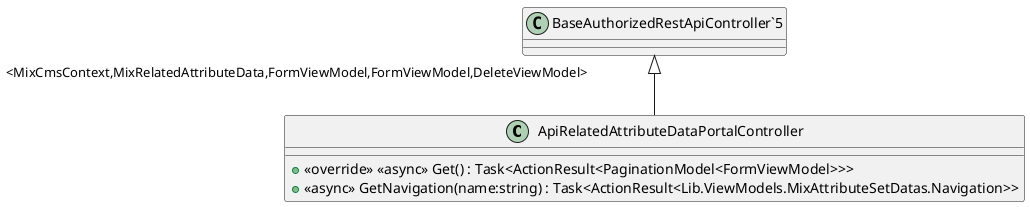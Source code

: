 @startuml
class ApiRelatedAttributeDataPortalController {
    + <<override>> <<async>> Get() : Task<ActionResult<PaginationModel<FormViewModel>>>
    + <<async>> GetNavigation(name:string) : Task<ActionResult<Lib.ViewModels.MixAttributeSetDatas.Navigation>>
}
"BaseAuthorizedRestApiController`5" "<MixCmsContext,MixRelatedAttributeData,FormViewModel,FormViewModel,DeleteViewModel>" <|-- ApiRelatedAttributeDataPortalController
@enduml
